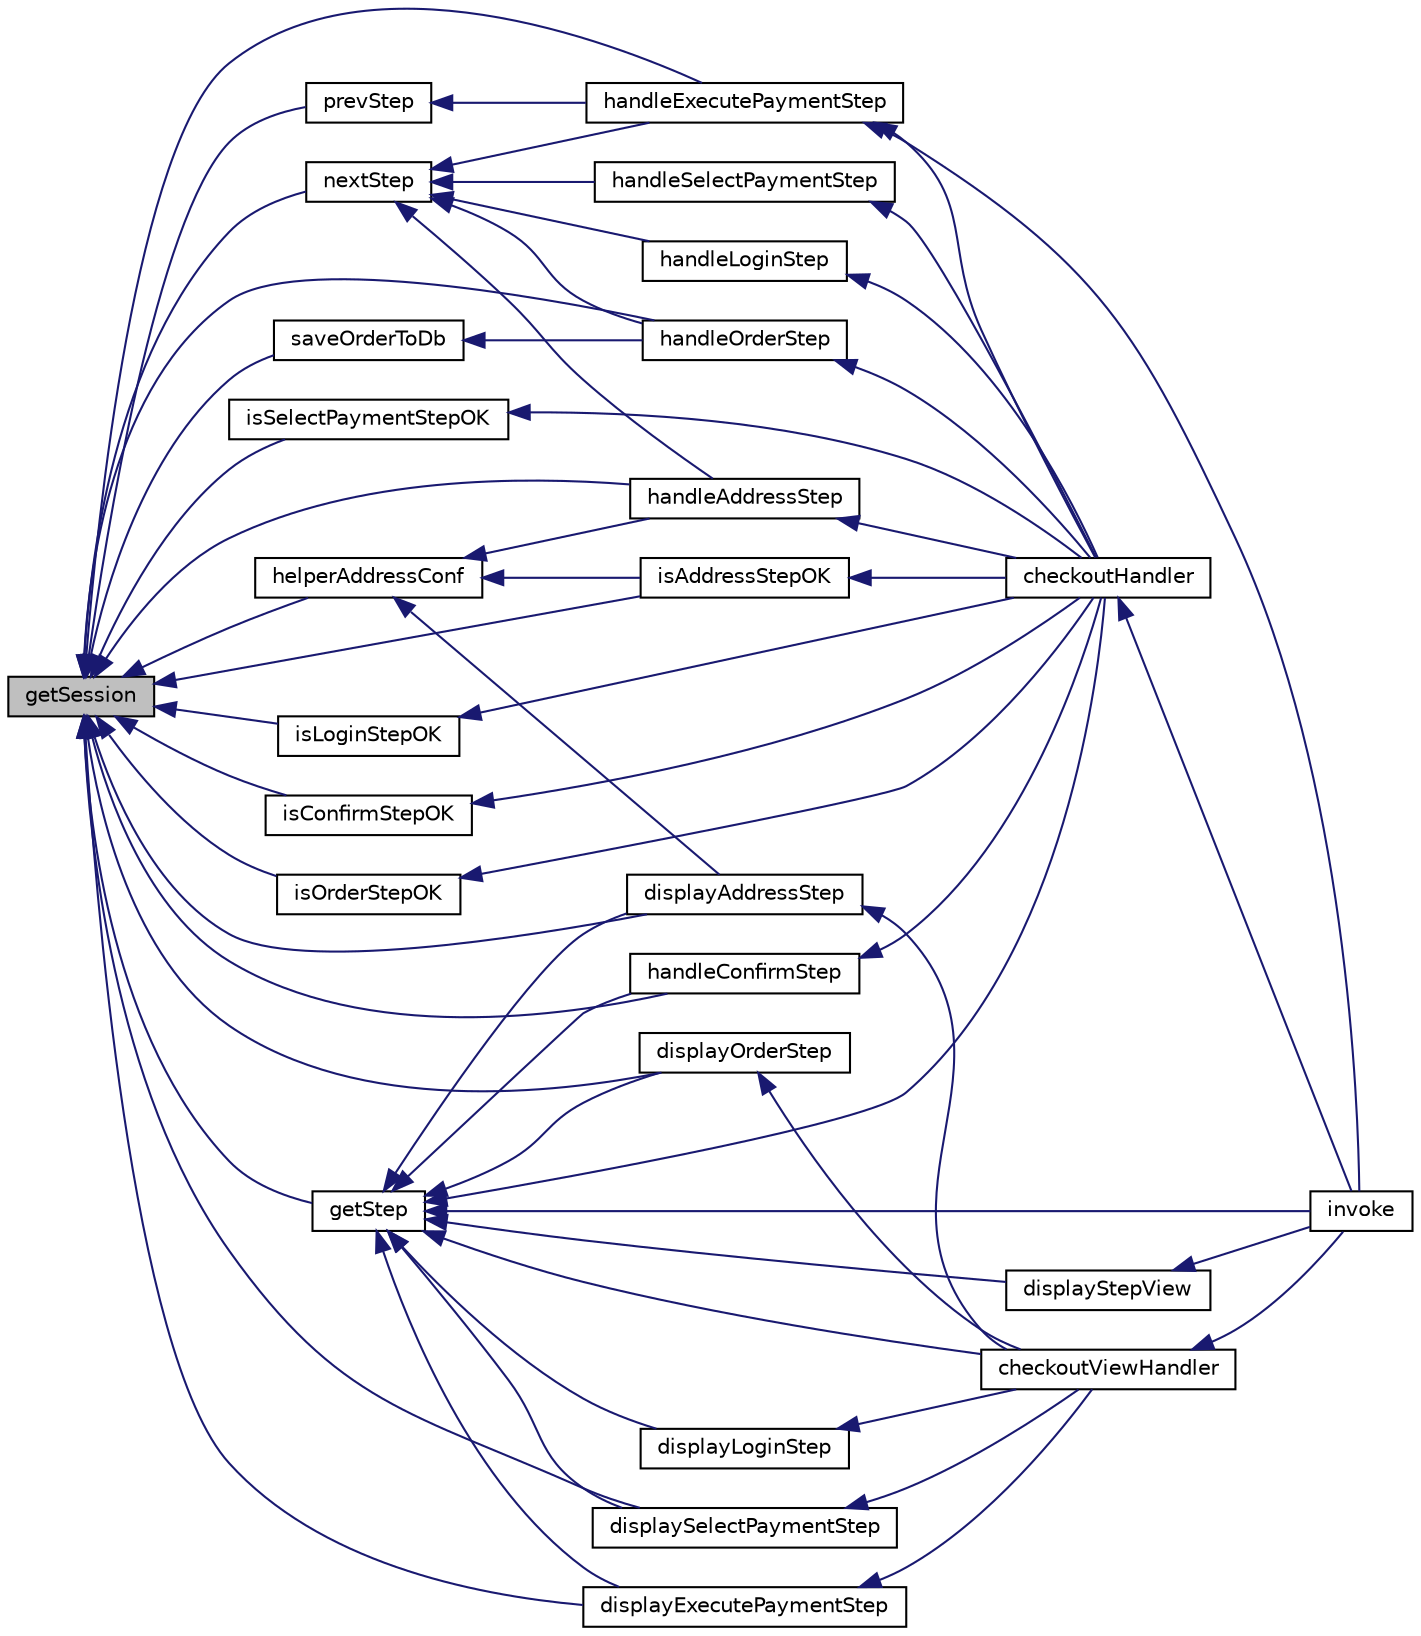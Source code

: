 digraph "getSession"
{
  edge [fontname="Helvetica",fontsize="10",labelfontname="Helvetica",labelfontsize="10"];
  node [fontname="Helvetica",fontsize="10",shape=record];
  rankdir="LR";
  Node1 [label="getSession",height=0.2,width=0.4,color="black", fillcolor="grey75", style="filled", fontcolor="black"];
  Node1 -> Node2 [dir="back",color="midnightblue",fontsize="10",style="solid",fontname="Helvetica"];
  Node2 [label="isConfirmStepOK",height=0.2,width=0.4,color="black", fillcolor="white", style="filled",URL="$class_s_s_checkout_controller.html#a4c8636f42815148bba6f7eef37635cc0",tooltip="Title. "];
  Node2 -> Node3 [dir="back",color="midnightblue",fontsize="10",style="solid",fontname="Helvetica"];
  Node3 [label="checkoutHandler",height=0.2,width=0.4,color="black", fillcolor="white", style="filled",URL="$class_s_s_checkout_controller.html#aa2a0d5ed77007dbe98a2be79f430971e"];
  Node3 -> Node4 [dir="back",color="midnightblue",fontsize="10",style="solid",fontname="Helvetica"];
  Node4 [label="invoke",height=0.2,width=0.4,color="black", fillcolor="white", style="filled",URL="$class_s_s_checkout_controller.html#a969cad912937b1e2e6e66b49d8148738"];
  Node1 -> Node5 [dir="back",color="midnightblue",fontsize="10",style="solid",fontname="Helvetica"];
  Node5 [label="handleConfirmStep",height=0.2,width=0.4,color="black", fillcolor="white", style="filled",URL="$class_s_s_checkout_controller.html#a69f33e7dae8e00a17fd226d9000bd437",tooltip="Title. "];
  Node5 -> Node3 [dir="back",color="midnightblue",fontsize="10",style="solid",fontname="Helvetica"];
  Node1 -> Node6 [dir="back",color="midnightblue",fontsize="10",style="solid",fontname="Helvetica"];
  Node6 [label="displayExecutePaymentStep",height=0.2,width=0.4,color="black", fillcolor="white", style="filled",URL="$class_s_s_checkout_controller.html#a0208a11d2aeed211436c89966b4492a9",tooltip="Title. "];
  Node6 -> Node7 [dir="back",color="midnightblue",fontsize="10",style="solid",fontname="Helvetica"];
  Node7 [label="checkoutViewHandler",height=0.2,width=0.4,color="black", fillcolor="white", style="filled",URL="$class_s_s_checkout_controller.html#a08bb719581ceca96a42391db628da407"];
  Node7 -> Node4 [dir="back",color="midnightblue",fontsize="10",style="solid",fontname="Helvetica"];
  Node1 -> Node8 [dir="back",color="midnightblue",fontsize="10",style="solid",fontname="Helvetica"];
  Node8 [label="handleExecutePaymentStep",height=0.2,width=0.4,color="black", fillcolor="white", style="filled",URL="$class_s_s_checkout_controller.html#ac3439ed9802094815d0aab2147f0d342",tooltip="Title. "];
  Node8 -> Node4 [dir="back",color="midnightblue",fontsize="10",style="solid",fontname="Helvetica"];
  Node8 -> Node3 [dir="back",color="midnightblue",fontsize="10",style="solid",fontname="Helvetica"];
  Node1 -> Node9 [dir="back",color="midnightblue",fontsize="10",style="solid",fontname="Helvetica"];
  Node9 [label="isOrderStepOK",height=0.2,width=0.4,color="black", fillcolor="white", style="filled",URL="$class_s_s_checkout_controller.html#ade18ab030f180172c6bca159451504f5",tooltip="Prüfen ob Zahlungsart ausgewählt. "];
  Node9 -> Node3 [dir="back",color="midnightblue",fontsize="10",style="solid",fontname="Helvetica"];
  Node1 -> Node10 [dir="back",color="midnightblue",fontsize="10",style="solid",fontname="Helvetica"];
  Node10 [label="displayOrderStep",height=0.2,width=0.4,color="black", fillcolor="white", style="filled",URL="$class_s_s_checkout_controller.html#abc5b0223fd3ea123dc3610cc14e0164c",tooltip="Title. "];
  Node10 -> Node7 [dir="back",color="midnightblue",fontsize="10",style="solid",fontname="Helvetica"];
  Node1 -> Node11 [dir="back",color="midnightblue",fontsize="10",style="solid",fontname="Helvetica"];
  Node11 [label="handleOrderStep",height=0.2,width=0.4,color="black", fillcolor="white", style="filled",URL="$class_s_s_checkout_controller.html#a38bfceeb3f3a592e55274101716a80f9",tooltip="Title. "];
  Node11 -> Node3 [dir="back",color="midnightblue",fontsize="10",style="solid",fontname="Helvetica"];
  Node1 -> Node12 [dir="back",color="midnightblue",fontsize="10",style="solid",fontname="Helvetica"];
  Node12 [label="saveOrderToDb",height=0.2,width=0.4,color="black", fillcolor="white", style="filled",URL="$class_s_s_checkout_controller.html#a58ac28b711d74ae80426f63ddcb5dea2",tooltip="Bestellung speichern. "];
  Node12 -> Node11 [dir="back",color="midnightblue",fontsize="10",style="solid",fontname="Helvetica"];
  Node1 -> Node13 [dir="back",color="midnightblue",fontsize="10",style="solid",fontname="Helvetica"];
  Node13 [label="isSelectPaymentStepOK",height=0.2,width=0.4,color="black", fillcolor="white", style="filled",URL="$class_s_s_checkout_controller.html#af02a2c3503410019e2130c0c26c7165c",tooltip="Prüfen ob Zahlungsart ausgewählt. "];
  Node13 -> Node3 [dir="back",color="midnightblue",fontsize="10",style="solid",fontname="Helvetica"];
  Node1 -> Node14 [dir="back",color="midnightblue",fontsize="10",style="solid",fontname="Helvetica"];
  Node14 [label="displaySelectPaymentStep",height=0.2,width=0.4,color="black", fillcolor="white", style="filled",URL="$class_s_s_checkout_controller.html#a5018f66ae6003acfcb508e9008b88e7d",tooltip="Zahlungsarten-Liste. "];
  Node14 -> Node7 [dir="back",color="midnightblue",fontsize="10",style="solid",fontname="Helvetica"];
  Node1 -> Node15 [dir="back",color="midnightblue",fontsize="10",style="solid",fontname="Helvetica"];
  Node15 [label="isAddressStepOK",height=0.2,width=0.4,color="black", fillcolor="white", style="filled",URL="$class_s_s_checkout_controller.html#a9df854ae91d98455f35fca3ebcfffe4f",tooltip="Prüfen ob Schritt ok. "];
  Node15 -> Node3 [dir="back",color="midnightblue",fontsize="10",style="solid",fontname="Helvetica"];
  Node1 -> Node16 [dir="back",color="midnightblue",fontsize="10",style="solid",fontname="Helvetica"];
  Node16 [label="displayAddressStep",height=0.2,width=0.4,color="black", fillcolor="white", style="filled",URL="$class_s_s_checkout_controller.html#af999e424d297f29eb22b72f385545ded",tooltip="Adresse View. "];
  Node16 -> Node7 [dir="back",color="midnightblue",fontsize="10",style="solid",fontname="Helvetica"];
  Node1 -> Node17 [dir="back",color="midnightblue",fontsize="10",style="solid",fontname="Helvetica"];
  Node17 [label="handleAddressStep",height=0.2,width=0.4,color="black", fillcolor="white", style="filled",URL="$class_s_s_checkout_controller.html#a591ddd7bd573dd36b23cf23c3d6817e1",tooltip="Adresse Login-Handler. "];
  Node17 -> Node3 [dir="back",color="midnightblue",fontsize="10",style="solid",fontname="Helvetica"];
  Node1 -> Node18 [dir="back",color="midnightblue",fontsize="10",style="solid",fontname="Helvetica"];
  Node18 [label="helperAddressConf",height=0.2,width=0.4,color="black", fillcolor="white", style="filled",URL="$class_s_s_checkout_controller.html#ad4f4a0550f566f68fde164ef8acbd15d",tooltip="Hilfsfunktion Adresse. "];
  Node18 -> Node15 [dir="back",color="midnightblue",fontsize="10",style="solid",fontname="Helvetica"];
  Node18 -> Node16 [dir="back",color="midnightblue",fontsize="10",style="solid",fontname="Helvetica"];
  Node18 -> Node17 [dir="back",color="midnightblue",fontsize="10",style="solid",fontname="Helvetica"];
  Node1 -> Node19 [dir="back",color="midnightblue",fontsize="10",style="solid",fontname="Helvetica"];
  Node19 [label="isLoginStepOK",height=0.2,width=0.4,color="black", fillcolor="white", style="filled",URL="$class_s_s_checkout_controller.html#a719a5f66d889fe5dfcae84308302e30c",tooltip="Prüfen ob Login Step ok. "];
  Node19 -> Node3 [dir="back",color="midnightblue",fontsize="10",style="solid",fontname="Helvetica"];
  Node1 -> Node20 [dir="back",color="midnightblue",fontsize="10",style="solid",fontname="Helvetica"];
  Node20 [label="getStep",height=0.2,width=0.4,color="black", fillcolor="white", style="filled",URL="$class_s_s_checkout_controller.html#aaaff2dcf0158b90a1d4285b46a5ce49e",tooltip="Aktueller Step. "];
  Node20 -> Node4 [dir="back",color="midnightblue",fontsize="10",style="solid",fontname="Helvetica"];
  Node20 -> Node3 [dir="back",color="midnightblue",fontsize="10",style="solid",fontname="Helvetica"];
  Node20 -> Node7 [dir="back",color="midnightblue",fontsize="10",style="solid",fontname="Helvetica"];
  Node20 -> Node21 [dir="back",color="midnightblue",fontsize="10",style="solid",fontname="Helvetica"];
  Node21 [label="displayStepView",height=0.2,width=0.4,color="black", fillcolor="white", style="filled",URL="$class_s_s_checkout_controller.html#a909453f0da5be16943bbdff91815a8d4"];
  Node21 -> Node4 [dir="back",color="midnightblue",fontsize="10",style="solid",fontname="Helvetica"];
  Node20 -> Node5 [dir="back",color="midnightblue",fontsize="10",style="solid",fontname="Helvetica"];
  Node20 -> Node6 [dir="back",color="midnightblue",fontsize="10",style="solid",fontname="Helvetica"];
  Node20 -> Node10 [dir="back",color="midnightblue",fontsize="10",style="solid",fontname="Helvetica"];
  Node20 -> Node14 [dir="back",color="midnightblue",fontsize="10",style="solid",fontname="Helvetica"];
  Node20 -> Node16 [dir="back",color="midnightblue",fontsize="10",style="solid",fontname="Helvetica"];
  Node20 -> Node22 [dir="back",color="midnightblue",fontsize="10",style="solid",fontname="Helvetica"];
  Node22 [label="displayLoginStep",height=0.2,width=0.4,color="black", fillcolor="white", style="filled",URL="$class_s_s_checkout_controller.html#a766a05a247f3bcdb8d5c2678b5472805",tooltip="Login View. "];
  Node22 -> Node7 [dir="back",color="midnightblue",fontsize="10",style="solid",fontname="Helvetica"];
  Node1 -> Node23 [dir="back",color="midnightblue",fontsize="10",style="solid",fontname="Helvetica"];
  Node23 [label="nextStep",height=0.2,width=0.4,color="black", fillcolor="white", style="filled",URL="$class_s_s_checkout_controller.html#ac35a99a93934b3aaea7d3a81d75be1d8",tooltip="Next Step. "];
  Node23 -> Node8 [dir="back",color="midnightblue",fontsize="10",style="solid",fontname="Helvetica"];
  Node23 -> Node11 [dir="back",color="midnightblue",fontsize="10",style="solid",fontname="Helvetica"];
  Node23 -> Node24 [dir="back",color="midnightblue",fontsize="10",style="solid",fontname="Helvetica"];
  Node24 [label="handleSelectPaymentStep",height=0.2,width=0.4,color="black", fillcolor="white", style="filled",URL="$class_s_s_checkout_controller.html#ac3c2d264ad6a4b249d6c8e01e33a61b7",tooltip="Zahlungsart verwalten. "];
  Node24 -> Node3 [dir="back",color="midnightblue",fontsize="10",style="solid",fontname="Helvetica"];
  Node23 -> Node17 [dir="back",color="midnightblue",fontsize="10",style="solid",fontname="Helvetica"];
  Node23 -> Node25 [dir="back",color="midnightblue",fontsize="10",style="solid",fontname="Helvetica"];
  Node25 [label="handleLoginStep",height=0.2,width=0.4,color="black", fillcolor="white", style="filled",URL="$class_s_s_checkout_controller.html#ac8f1b73364d5f3494ecad30a526d21c1",tooltip="Login Logik. "];
  Node25 -> Node3 [dir="back",color="midnightblue",fontsize="10",style="solid",fontname="Helvetica"];
  Node1 -> Node26 [dir="back",color="midnightblue",fontsize="10",style="solid",fontname="Helvetica"];
  Node26 [label="prevStep",height=0.2,width=0.4,color="black", fillcolor="white", style="filled",URL="$class_s_s_checkout_controller.html#a398752bbd601d40253d56e29f98a0faf",tooltip="Previous Step. "];
  Node26 -> Node8 [dir="back",color="midnightblue",fontsize="10",style="solid",fontname="Helvetica"];
}
